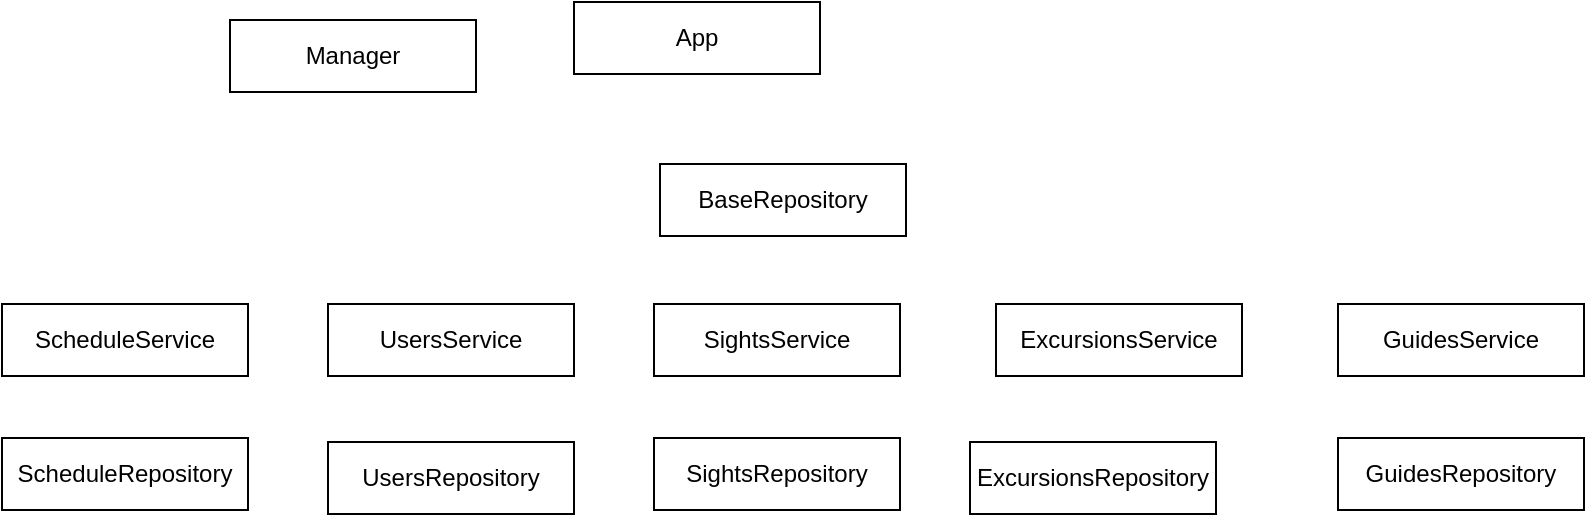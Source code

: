 <mxfile version="14.4.2" type="device"><diagram id="S1s6cuwGjkb6lgZp-rMo" name="Страница 1"><mxGraphModel dx="306" dy="1" grid="0" gridSize="10" guides="1" tooltips="1" connect="1" arrows="1" fold="1" page="1" pageScale="1" pageWidth="827" pageHeight="1169" math="0" shadow="0"><root><mxCell id="0"/><mxCell id="1" parent="0"/><mxCell id="eBDWdU8hyIg72MBJZA8W-1" value="Manager" style="rounded=0;whiteSpace=wrap;html=1;" parent="1" vertex="1"><mxGeometry x="213" y="147" width="123" height="36" as="geometry"/></mxCell><mxCell id="eBDWdU8hyIg72MBJZA8W-3" value="App" style="rounded=0;whiteSpace=wrap;html=1;" parent="1" vertex="1"><mxGeometry x="385" y="138" width="123" height="36" as="geometry"/></mxCell><mxCell id="eBDWdU8hyIg72MBJZA8W-4" value="SightsService" style="rounded=0;whiteSpace=wrap;html=1;" parent="1" vertex="1"><mxGeometry x="425" y="289" width="123" height="36" as="geometry"/></mxCell><mxCell id="eBDWdU8hyIg72MBJZA8W-5" value="SightsRepository" style="rounded=0;whiteSpace=wrap;html=1;" parent="1" vertex="1"><mxGeometry x="425" y="356" width="123" height="36" as="geometry"/></mxCell><mxCell id="eBDWdU8hyIg72MBJZA8W-6" value="UsersService" style="rounded=0;whiteSpace=wrap;html=1;" parent="1" vertex="1"><mxGeometry x="262" y="289" width="123" height="36" as="geometry"/></mxCell><mxCell id="eBDWdU8hyIg72MBJZA8W-7" value="ScheduleService" style="rounded=0;whiteSpace=wrap;html=1;" parent="1" vertex="1"><mxGeometry x="99" y="289" width="123" height="36" as="geometry"/></mxCell><mxCell id="eBDWdU8hyIg72MBJZA8W-8" value="GuidesService" style="rounded=0;whiteSpace=wrap;html=1;" parent="1" vertex="1"><mxGeometry x="767" y="289" width="123" height="36" as="geometry"/></mxCell><mxCell id="eBDWdU8hyIg72MBJZA8W-9" value="ExcursionsService" style="rounded=0;whiteSpace=wrap;html=1;" parent="1" vertex="1"><mxGeometry x="596" y="289" width="123" height="36" as="geometry"/></mxCell><mxCell id="eBDWdU8hyIg72MBJZA8W-10" value="ExcursionsRepository" style="rounded=0;whiteSpace=wrap;html=1;" parent="1" vertex="1"><mxGeometry x="583" y="358" width="123" height="36" as="geometry"/></mxCell><mxCell id="eBDWdU8hyIg72MBJZA8W-11" value="GuidesRepository" style="rounded=0;whiteSpace=wrap;html=1;" parent="1" vertex="1"><mxGeometry x="767" y="356" width="123" height="36" as="geometry"/></mxCell><mxCell id="eBDWdU8hyIg72MBJZA8W-12" value="UsersRepository" style="rounded=0;whiteSpace=wrap;html=1;" parent="1" vertex="1"><mxGeometry x="262" y="358" width="123" height="36" as="geometry"/></mxCell><mxCell id="eBDWdU8hyIg72MBJZA8W-13" value="ScheduleRepository" style="rounded=0;whiteSpace=wrap;html=1;" parent="1" vertex="1"><mxGeometry x="99" y="356" width="123" height="36" as="geometry"/></mxCell><mxCell id="eBDWdU8hyIg72MBJZA8W-14" value="BaseRepository" style="rounded=0;whiteSpace=wrap;html=1;" parent="1" vertex="1"><mxGeometry x="428" y="219" width="123" height="36" as="geometry"/></mxCell></root></mxGraphModel></diagram></mxfile>